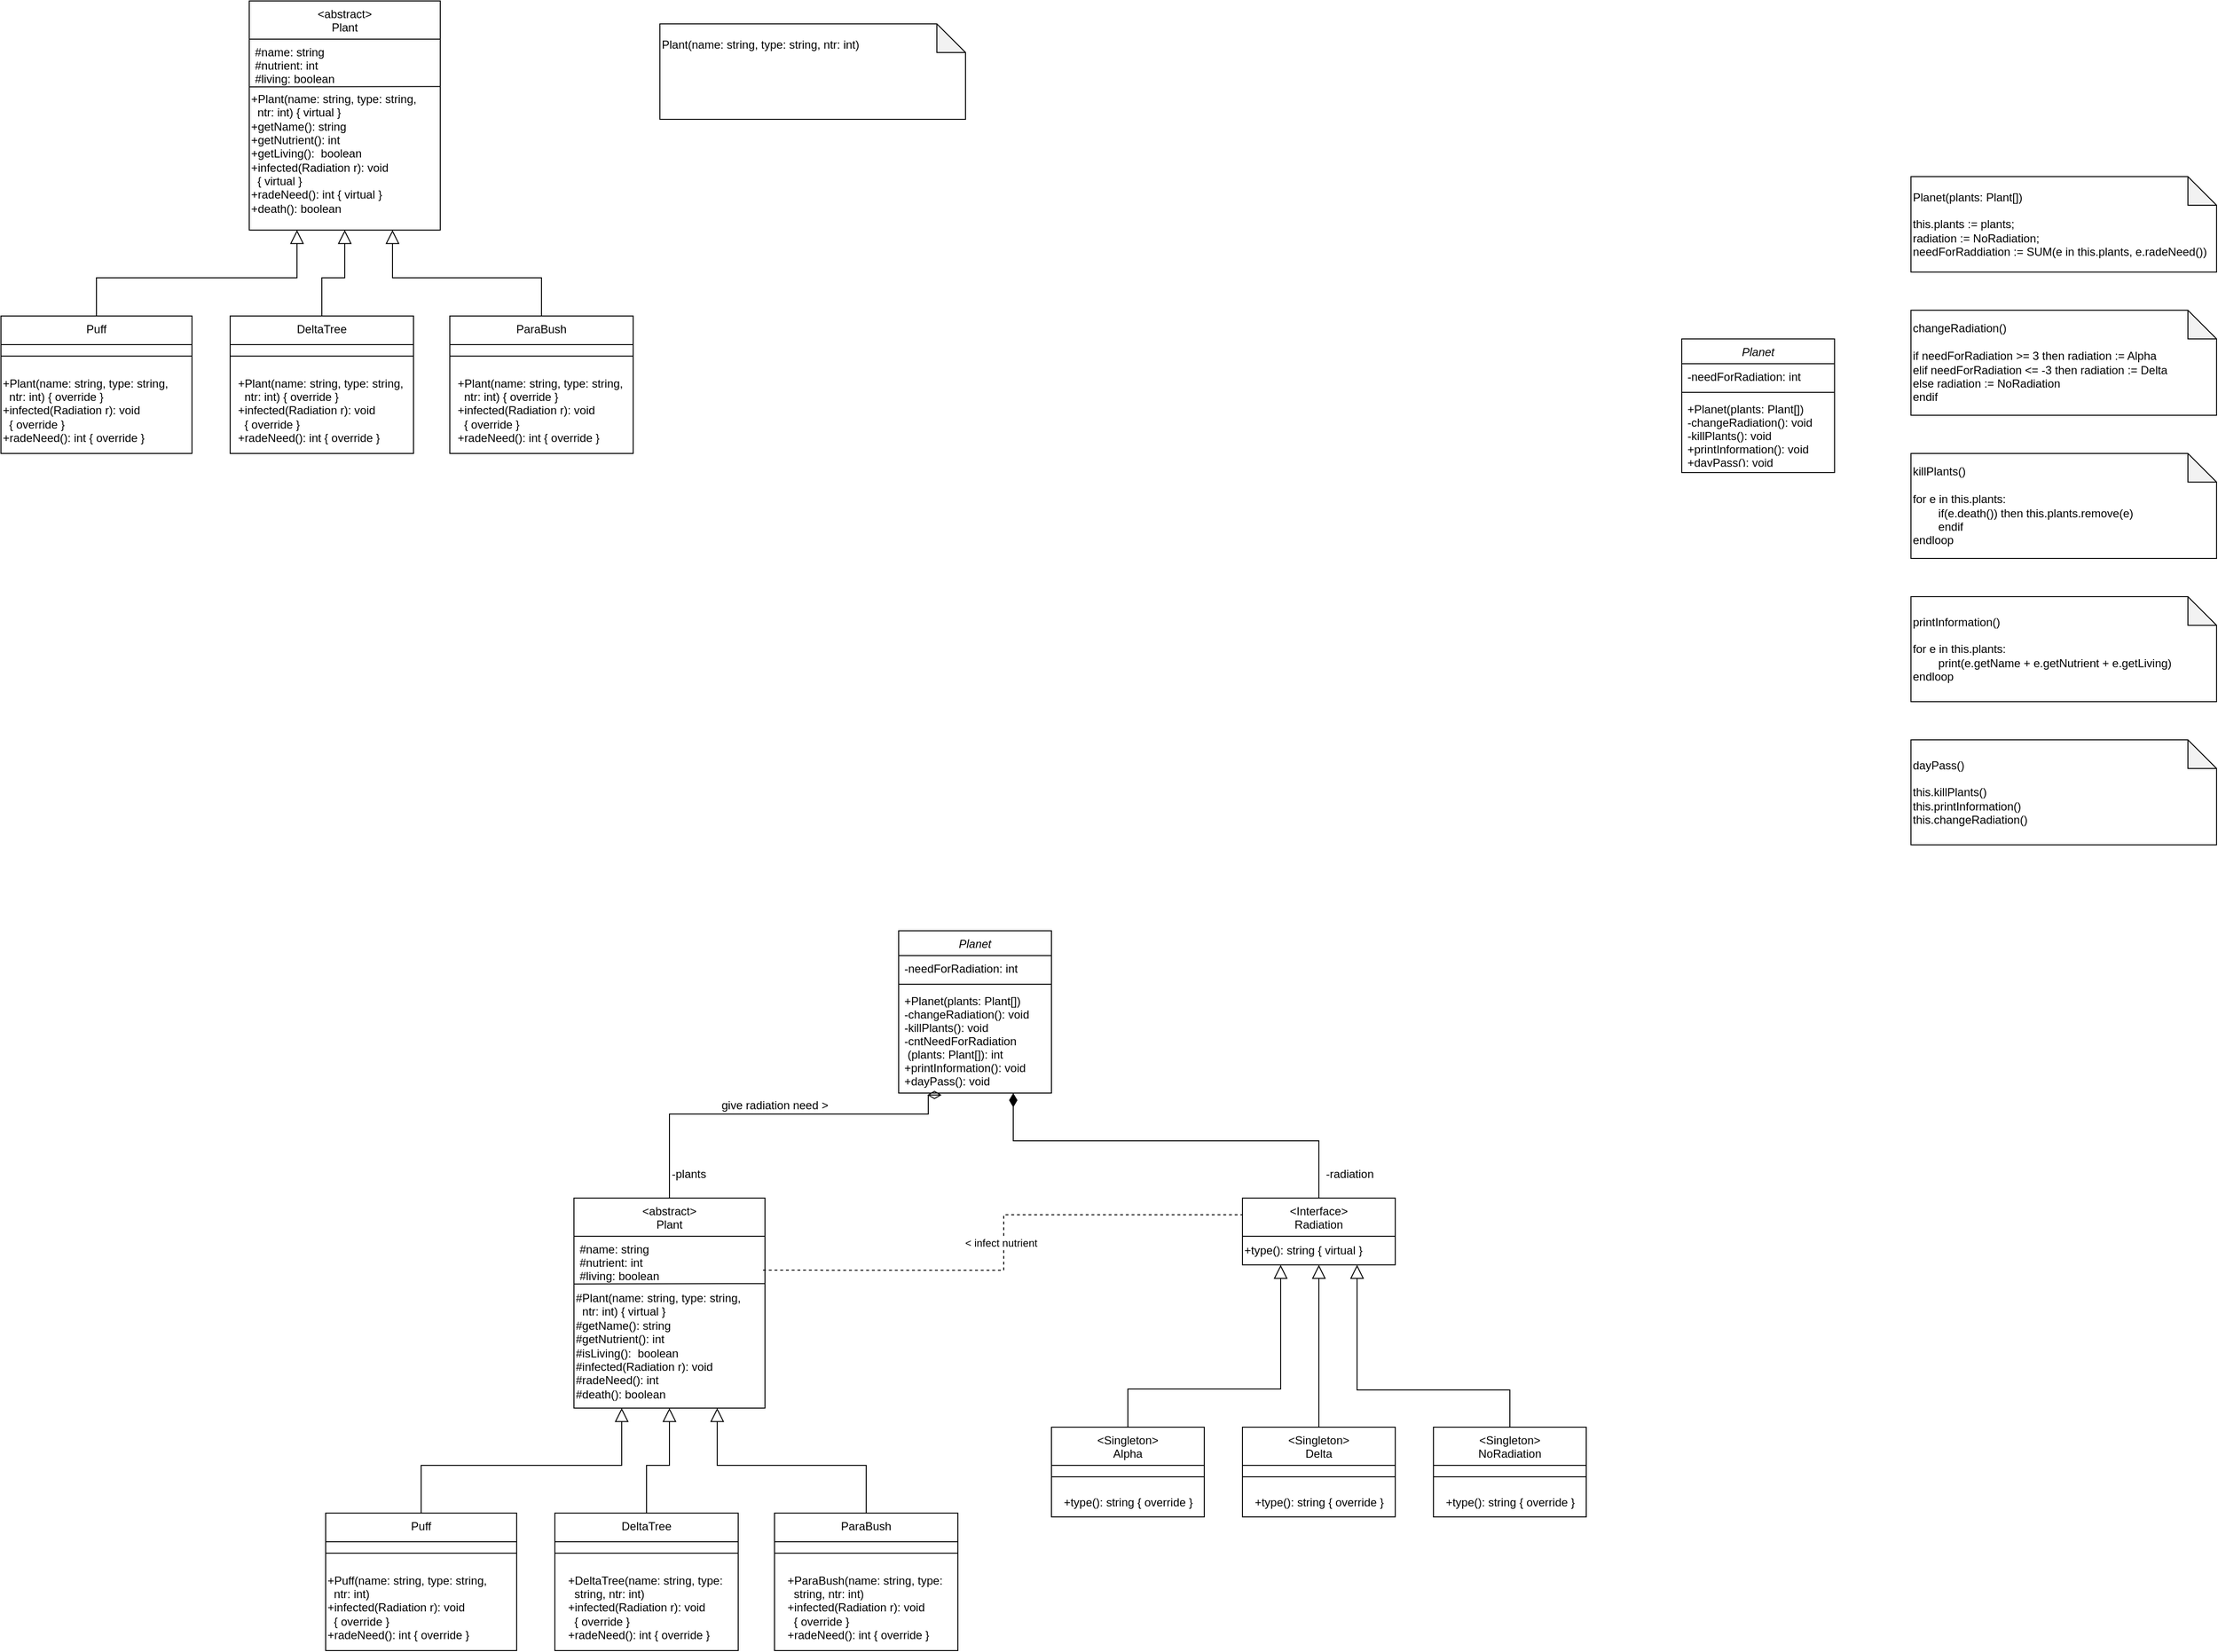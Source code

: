 <mxfile version="24.7.16">
  <diagram id="C5RBs43oDa-KdzZeNtuy" name="Page-1">
    <mxGraphModel dx="1234" dy="1774" grid="1" gridSize="10" guides="1" tooltips="1" connect="1" arrows="1" fold="1" page="1" pageScale="1" pageWidth="827" pageHeight="1169" math="0" shadow="0">
      <root>
        <mxCell id="WIyWlLk6GJQsqaUBKTNV-0" />
        <mxCell id="WIyWlLk6GJQsqaUBKTNV-1" parent="WIyWlLk6GJQsqaUBKTNV-0" />
        <mxCell id="zkfFHV4jXpPFQw0GAbJ--0" value="Planet" style="swimlane;fontStyle=2;align=center;verticalAlign=top;childLayout=stackLayout;horizontal=1;startSize=26;horizontalStack=0;resizeParent=1;resizeLast=0;collapsible=1;marginBottom=0;rounded=0;shadow=0;strokeWidth=1;" parent="WIyWlLk6GJQsqaUBKTNV-1" vertex="1">
          <mxGeometry x="320" y="80" width="160" height="170" as="geometry">
            <mxRectangle x="230" y="140" width="160" height="26" as="alternateBounds" />
          </mxGeometry>
        </mxCell>
        <mxCell id="zkfFHV4jXpPFQw0GAbJ--3" value="-needForRadiation: int" style="text;align=left;verticalAlign=top;spacingLeft=4;spacingRight=4;overflow=hidden;rotatable=0;points=[[0,0.5],[1,0.5]];portConstraint=eastwest;rounded=0;shadow=0;html=0;" parent="zkfFHV4jXpPFQw0GAbJ--0" vertex="1">
          <mxGeometry y="26" width="160" height="26" as="geometry" />
        </mxCell>
        <mxCell id="zkfFHV4jXpPFQw0GAbJ--4" value="" style="line;html=1;strokeWidth=1;align=left;verticalAlign=middle;spacingTop=-1;spacingLeft=3;spacingRight=3;rotatable=0;labelPosition=right;points=[];portConstraint=eastwest;" parent="zkfFHV4jXpPFQw0GAbJ--0" vertex="1">
          <mxGeometry y="52" width="160" height="8" as="geometry" />
        </mxCell>
        <mxCell id="zkfFHV4jXpPFQw0GAbJ--5" value="+Planet(plants: Plant[])&#xa;-changeRadiation(): void&#xa;-killPlants(): void&#xa;-cntNeedForRadiation&#xa; (plants: Plant[]): int&#xa;+printInformation(): void&#xa;+dayPass(): void&#xa;&#xa;" style="text;align=left;verticalAlign=top;spacingLeft=4;spacingRight=4;overflow=hidden;rotatable=0;points=[[0,0.5],[1,0.5]];portConstraint=eastwest;" parent="zkfFHV4jXpPFQw0GAbJ--0" vertex="1">
          <mxGeometry y="60" width="160" height="110" as="geometry" />
        </mxCell>
        <mxCell id="9hX5Hnc5Rs_G7QxixJFx-0" style="edgeStyle=orthogonalEdgeStyle;rounded=0;orthogonalLoop=1;jettySize=auto;html=1;exitX=0.5;exitY=0;exitDx=0;exitDy=0;endArrow=diamondThin;endFill=1;endSize=12;" edge="1" parent="WIyWlLk6GJQsqaUBKTNV-1" source="zkfFHV4jXpPFQw0GAbJ--13">
          <mxGeometry relative="1" as="geometry">
            <mxPoint x="440" y="250" as="targetPoint" />
            <mxPoint x="760" y="350" as="sourcePoint" />
            <Array as="points">
              <mxPoint x="760" y="300" />
              <mxPoint x="440" y="300" />
            </Array>
          </mxGeometry>
        </mxCell>
        <mxCell id="zkfFHV4jXpPFQw0GAbJ--13" value="&lt;Interface&gt;&#xa;Radiation&#xa;" style="swimlane;fontStyle=0;align=center;verticalAlign=top;childLayout=stackLayout;horizontal=1;startSize=40;horizontalStack=0;resizeParent=1;resizeLast=0;collapsible=1;marginBottom=0;rounded=0;shadow=0;strokeWidth=1;" parent="WIyWlLk6GJQsqaUBKTNV-1" vertex="1">
          <mxGeometry x="680" y="360" width="160" height="70" as="geometry">
            <mxRectangle x="340" y="380" width="170" height="26" as="alternateBounds" />
          </mxGeometry>
        </mxCell>
        <mxCell id="txMMRznfNhQfrEw8Vf2b-70" value="+type(): string { virtual }" style="text;html=1;align=left;verticalAlign=middle;resizable=0;points=[];autosize=1;strokeColor=none;fillColor=none;" parent="zkfFHV4jXpPFQw0GAbJ--13" vertex="1">
          <mxGeometry y="40" width="160" height="30" as="geometry" />
        </mxCell>
        <mxCell id="txMMRznfNhQfrEw8Vf2b-30" style="edgeStyle=orthogonalEdgeStyle;rounded=0;orthogonalLoop=1;jettySize=auto;html=1;entryX=0.5;entryY=1;entryDx=0;entryDy=0;endArrow=block;endFill=0;endSize=12;" parent="WIyWlLk6GJQsqaUBKTNV-1" source="txMMRznfNhQfrEw8Vf2b-17" target="zkfFHV4jXpPFQw0GAbJ--13" edge="1">
          <mxGeometry relative="1" as="geometry" />
        </mxCell>
        <mxCell id="txMMRznfNhQfrEw8Vf2b-17" value="&lt;Singleton&gt;&#xa;Delta" style="swimlane;fontStyle=0;align=center;verticalAlign=top;childLayout=stackLayout;horizontal=1;startSize=40;horizontalStack=0;resizeParent=1;resizeLast=0;collapsible=1;marginBottom=0;rounded=0;shadow=0;strokeWidth=1;" parent="WIyWlLk6GJQsqaUBKTNV-1" vertex="1">
          <mxGeometry x="680" y="600" width="160" height="94" as="geometry">
            <mxRectangle x="340" y="380" width="170" height="26" as="alternateBounds" />
          </mxGeometry>
        </mxCell>
        <mxCell id="txMMRznfNhQfrEw8Vf2b-19" value="" style="line;html=1;strokeWidth=1;align=left;verticalAlign=middle;spacingTop=-1;spacingLeft=3;spacingRight=3;rotatable=0;labelPosition=right;points=[];portConstraint=eastwest;" parent="txMMRznfNhQfrEw8Vf2b-17" vertex="1">
          <mxGeometry y="40" width="160" height="24" as="geometry" />
        </mxCell>
        <mxCell id="txMMRznfNhQfrEw8Vf2b-74" value="+type(): string { override }" style="text;html=1;align=center;verticalAlign=middle;resizable=0;points=[];autosize=1;strokeColor=none;fillColor=none;" parent="txMMRznfNhQfrEw8Vf2b-17" vertex="1">
          <mxGeometry y="64" width="160" height="30" as="geometry" />
        </mxCell>
        <mxCell id="txMMRznfNhQfrEw8Vf2b-32" style="edgeStyle=orthogonalEdgeStyle;rounded=0;orthogonalLoop=1;jettySize=auto;html=1;exitX=0.5;exitY=0;exitDx=0;exitDy=0;entryX=0.25;entryY=1;entryDx=0;entryDy=0;endSize=12;endArrow=block;endFill=0;" parent="WIyWlLk6GJQsqaUBKTNV-1" source="txMMRznfNhQfrEw8Vf2b-20" target="zkfFHV4jXpPFQw0GAbJ--13" edge="1">
          <mxGeometry relative="1" as="geometry">
            <Array as="points">
              <mxPoint x="560" y="560" />
              <mxPoint x="720" y="560" />
            </Array>
          </mxGeometry>
        </mxCell>
        <mxCell id="txMMRznfNhQfrEw8Vf2b-20" value="&lt;Singleton&gt;&#xa;Alpha" style="swimlane;fontStyle=0;align=center;verticalAlign=top;childLayout=stackLayout;horizontal=1;startSize=40;horizontalStack=0;resizeParent=1;resizeLast=0;collapsible=1;marginBottom=0;rounded=0;shadow=0;strokeWidth=1;" parent="WIyWlLk6GJQsqaUBKTNV-1" vertex="1">
          <mxGeometry x="480" y="600" width="160" height="94" as="geometry">
            <mxRectangle x="340" y="380" width="170" height="26" as="alternateBounds" />
          </mxGeometry>
        </mxCell>
        <mxCell id="txMMRznfNhQfrEw8Vf2b-22" value="" style="line;html=1;strokeWidth=1;align=left;verticalAlign=middle;spacingTop=-1;spacingLeft=3;spacingRight=3;rotatable=0;labelPosition=right;points=[];portConstraint=eastwest;" parent="txMMRznfNhQfrEw8Vf2b-20" vertex="1">
          <mxGeometry y="40" width="160" height="24" as="geometry" />
        </mxCell>
        <mxCell id="txMMRznfNhQfrEw8Vf2b-72" value="+type(): string { override }" style="text;html=1;align=center;verticalAlign=middle;resizable=0;points=[];autosize=1;strokeColor=none;fillColor=none;" parent="txMMRznfNhQfrEw8Vf2b-20" vertex="1">
          <mxGeometry y="64" width="160" height="30" as="geometry" />
        </mxCell>
        <mxCell id="txMMRznfNhQfrEw8Vf2b-31" style="edgeStyle=orthogonalEdgeStyle;rounded=0;orthogonalLoop=1;jettySize=auto;html=1;entryX=0.75;entryY=1;entryDx=0;entryDy=0;endSize=12;endArrow=block;endFill=0;" parent="WIyWlLk6GJQsqaUBKTNV-1" source="txMMRznfNhQfrEw8Vf2b-23" target="zkfFHV4jXpPFQw0GAbJ--13" edge="1">
          <mxGeometry relative="1" as="geometry">
            <mxPoint x="890" y="520" as="targetPoint" />
            <Array as="points">
              <mxPoint x="960" y="561" />
              <mxPoint x="800" y="561" />
            </Array>
          </mxGeometry>
        </mxCell>
        <mxCell id="txMMRznfNhQfrEw8Vf2b-23" value="&lt;Singleton&gt;&#xa;NoRadiation" style="swimlane;fontStyle=0;align=center;verticalAlign=top;childLayout=stackLayout;horizontal=1;startSize=40;horizontalStack=0;resizeParent=1;resizeLast=0;collapsible=1;marginBottom=0;rounded=0;shadow=0;strokeWidth=1;" parent="WIyWlLk6GJQsqaUBKTNV-1" vertex="1">
          <mxGeometry x="880" y="600" width="160" height="94" as="geometry">
            <mxRectangle x="340" y="380" width="170" height="26" as="alternateBounds" />
          </mxGeometry>
        </mxCell>
        <mxCell id="txMMRznfNhQfrEw8Vf2b-25" value="" style="line;html=1;strokeWidth=1;align=left;verticalAlign=middle;spacingTop=-1;spacingLeft=3;spacingRight=3;rotatable=0;labelPosition=right;points=[];portConstraint=eastwest;" parent="txMMRznfNhQfrEw8Vf2b-23" vertex="1">
          <mxGeometry y="40" width="160" height="24" as="geometry" />
        </mxCell>
        <mxCell id="txMMRznfNhQfrEw8Vf2b-76" value="+type(): string { override }" style="text;html=1;align=center;verticalAlign=middle;resizable=0;points=[];autosize=1;strokeColor=none;fillColor=none;" parent="txMMRznfNhQfrEw8Vf2b-23" vertex="1">
          <mxGeometry y="64" width="160" height="30" as="geometry" />
        </mxCell>
        <mxCell id="txMMRznfNhQfrEw8Vf2b-62" value="give radiation need &amp;gt;" style="text;html=1;align=center;verticalAlign=middle;resizable=0;points=[];autosize=1;strokeColor=none;fillColor=none;" parent="WIyWlLk6GJQsqaUBKTNV-1" vertex="1">
          <mxGeometry x="120" y="248" width="140" height="30" as="geometry" />
        </mxCell>
        <mxCell id="txMMRznfNhQfrEw8Vf2b-78" style="edgeStyle=orthogonalEdgeStyle;rounded=0;orthogonalLoop=1;jettySize=auto;html=1;entryX=0;entryY=0.25;entryDx=0;entryDy=0;endArrow=none;endFill=0;dashed=1;exitX=0.99;exitY=0.711;exitDx=0;exitDy=0;exitPerimeter=0;" parent="WIyWlLk6GJQsqaUBKTNV-1" source="U2ah6jXeYR3lidveWnMp-28" target="zkfFHV4jXpPFQw0GAbJ--13" edge="1">
          <mxGeometry relative="1" as="geometry">
            <mxPoint x="210" y="435" as="sourcePoint" />
          </mxGeometry>
        </mxCell>
        <mxCell id="txMMRznfNhQfrEw8Vf2b-80" value="&amp;lt; infect nutrient" style="edgeLabel;html=1;align=center;verticalAlign=middle;resizable=0;points=[];" parent="txMMRznfNhQfrEw8Vf2b-78" vertex="1" connectable="0">
          <mxGeometry x="0.001" y="3" relative="1" as="geometry">
            <mxPoint as="offset" />
          </mxGeometry>
        </mxCell>
        <mxCell id="txMMRznfNhQfrEw8Vf2b-83" value="-plants" style="text;html=1;align=center;verticalAlign=middle;resizable=0;points=[];autosize=1;strokeColor=none;fillColor=none;" parent="WIyWlLk6GJQsqaUBKTNV-1" vertex="1">
          <mxGeometry x="70" y="320" width="60" height="30" as="geometry" />
        </mxCell>
        <mxCell id="txMMRznfNhQfrEw8Vf2b-84" value="-radiation" style="text;html=1;align=center;verticalAlign=middle;resizable=0;points=[];autosize=1;strokeColor=none;fillColor=none;" parent="WIyWlLk6GJQsqaUBKTNV-1" vertex="1">
          <mxGeometry x="757" y="320" width="70" height="30" as="geometry" />
        </mxCell>
        <mxCell id="R8NtyeofitAbBPxgJNse-0" value="Planet" style="swimlane;fontStyle=2;align=center;verticalAlign=top;childLayout=stackLayout;horizontal=1;startSize=26;horizontalStack=0;resizeParent=1;resizeLast=0;collapsible=1;marginBottom=0;rounded=0;shadow=0;strokeWidth=1;" parent="WIyWlLk6GJQsqaUBKTNV-1" vertex="1">
          <mxGeometry x="1140" y="-540" width="160" height="140" as="geometry">
            <mxRectangle x="230" y="140" width="160" height="26" as="alternateBounds" />
          </mxGeometry>
        </mxCell>
        <mxCell id="R8NtyeofitAbBPxgJNse-1" value="-needForRadiation: int" style="text;align=left;verticalAlign=top;spacingLeft=4;spacingRight=4;overflow=hidden;rotatable=0;points=[[0,0.5],[1,0.5]];portConstraint=eastwest;rounded=0;shadow=0;html=0;" parent="R8NtyeofitAbBPxgJNse-0" vertex="1">
          <mxGeometry y="26" width="160" height="26" as="geometry" />
        </mxCell>
        <mxCell id="R8NtyeofitAbBPxgJNse-2" value="" style="line;html=1;strokeWidth=1;align=left;verticalAlign=middle;spacingTop=-1;spacingLeft=3;spacingRight=3;rotatable=0;labelPosition=right;points=[];portConstraint=eastwest;" parent="R8NtyeofitAbBPxgJNse-0" vertex="1">
          <mxGeometry y="52" width="160" height="8" as="geometry" />
        </mxCell>
        <mxCell id="R8NtyeofitAbBPxgJNse-3" value="+Planet(plants: Plant[])&#xa;-changeRadiation(): void&#xa;-killPlants(): void&#xa;+printInformation(): void&#xa;+dayPass(): void&#xa;" style="text;align=left;verticalAlign=top;spacingLeft=4;spacingRight=4;overflow=hidden;rotatable=0;points=[[0,0.5],[1,0.5]];portConstraint=eastwest;" parent="R8NtyeofitAbBPxgJNse-0" vertex="1">
          <mxGeometry y="60" width="160" height="70" as="geometry" />
        </mxCell>
        <mxCell id="R8NtyeofitAbBPxgJNse-4" value="Planet(plants: Plant[])&lt;div&gt;&lt;br&gt;&lt;/div&gt;&lt;div&gt;this.plants := plants;&amp;nbsp;&lt;/div&gt;&lt;div&gt;radiation := NoRadiation;&lt;/div&gt;&lt;div&gt;needForRaddiation := SUM(e in this.plants, e.radeNeed())&lt;/div&gt;" style="shape=note;whiteSpace=wrap;html=1;backgroundOutline=1;darkOpacity=0.05;align=left;" parent="WIyWlLk6GJQsqaUBKTNV-1" vertex="1">
          <mxGeometry x="1380" y="-710" width="320" height="100" as="geometry" />
        </mxCell>
        <mxCell id="R8NtyeofitAbBPxgJNse-5" value="changeRadiation()&lt;div&gt;&lt;div&gt;&lt;br&gt;&lt;/div&gt;&lt;/div&gt;&lt;div&gt;if needForRadiation &amp;gt;= 3 then radiation := Alpha&lt;/div&gt;&lt;div&gt;elif needForRadiation &amp;lt;= -3 then radiation := Delta&lt;/div&gt;&lt;div&gt;else radiation := NoRadiation&amp;nbsp;&lt;/div&gt;&lt;div&gt;endif&lt;/div&gt;" style="shape=note;whiteSpace=wrap;html=1;backgroundOutline=1;darkOpacity=0.05;align=left;" parent="WIyWlLk6GJQsqaUBKTNV-1" vertex="1">
          <mxGeometry x="1380" y="-570" width="320" height="110" as="geometry" />
        </mxCell>
        <mxCell id="R8NtyeofitAbBPxgJNse-6" value="killPlants()&lt;div&gt;&lt;br&gt;&lt;/div&gt;&lt;div&gt;for e in this.plants:&lt;/div&gt;&lt;div&gt;&lt;span style=&quot;white-space: pre;&quot;&gt;&#x9;&lt;/span&gt;if(e.death()) then this.plants.remove(e)&lt;br&gt;&lt;/div&gt;&lt;div&gt;&lt;span style=&quot;white-space: pre;&quot;&gt;&#x9;&lt;/span&gt;endif&lt;br&gt;&lt;/div&gt;&lt;div&gt;endloop&lt;/div&gt;" style="shape=note;whiteSpace=wrap;html=1;backgroundOutline=1;darkOpacity=0.05;align=left;" parent="WIyWlLk6GJQsqaUBKTNV-1" vertex="1">
          <mxGeometry x="1380" y="-420" width="320" height="110" as="geometry" />
        </mxCell>
        <mxCell id="U2ah6jXeYR3lidveWnMp-0" value="printInformation()&lt;div&gt;&lt;br&gt;&lt;/div&gt;&lt;div&gt;&lt;div&gt;for e in this.plants:&lt;/div&gt;&lt;/div&gt;&lt;div&gt;&lt;span style=&quot;white-space: pre;&quot;&gt;&#x9;&lt;/span&gt;print(e.getName + e.getNutrient + e.getLiving)&lt;br&gt;&lt;/div&gt;&lt;div&gt;endloop&lt;/div&gt;" style="shape=note;whiteSpace=wrap;html=1;backgroundOutline=1;darkOpacity=0.05;align=left;" parent="WIyWlLk6GJQsqaUBKTNV-1" vertex="1">
          <mxGeometry x="1380" y="-270" width="320" height="110" as="geometry" />
        </mxCell>
        <mxCell id="U2ah6jXeYR3lidveWnMp-1" value="dayPass()&lt;div&gt;&lt;br&gt;&lt;/div&gt;&lt;div&gt;this.killPlants()&lt;/div&gt;&lt;div&gt;this.printInformation()&lt;/div&gt;&lt;div&gt;this.changeRadiation()&lt;/div&gt;" style="shape=note;whiteSpace=wrap;html=1;backgroundOutline=1;darkOpacity=0.05;align=left;" parent="WIyWlLk6GJQsqaUBKTNV-1" vertex="1">
          <mxGeometry x="1380" y="-120" width="320" height="110" as="geometry" />
        </mxCell>
        <mxCell id="U2ah6jXeYR3lidveWnMp-8" value="Plant(name: string, type: string, ntr: int)&lt;div&gt;&lt;br&gt;&lt;/div&gt;&lt;div&gt;&lt;br&gt;&lt;div&gt;&lt;br&gt;&lt;/div&gt;&lt;div&gt;&lt;br&gt;&lt;/div&gt;&lt;/div&gt;" style="shape=note;whiteSpace=wrap;html=1;backgroundOutline=1;darkOpacity=0.05;align=left;" parent="WIyWlLk6GJQsqaUBKTNV-1" vertex="1">
          <mxGeometry x="70" y="-870" width="320" height="100" as="geometry" />
        </mxCell>
        <mxCell id="9hX5Hnc5Rs_G7QxixJFx-3" style="edgeStyle=orthogonalEdgeStyle;rounded=0;orthogonalLoop=1;jettySize=auto;html=1;exitX=0.5;exitY=0;exitDx=0;exitDy=0;endArrow=diamondThin;endFill=0;endSize=12;" edge="1" parent="WIyWlLk6GJQsqaUBKTNV-1" source="U2ah6jXeYR3lidveWnMp-26">
          <mxGeometry relative="1" as="geometry">
            <mxPoint x="350" y="252" as="targetPoint" />
            <mxPoint x="80" y="352" as="sourcePoint" />
            <Array as="points">
              <mxPoint x="80" y="272" />
              <mxPoint x="351" y="272" />
              <mxPoint x="351" y="252" />
            </Array>
          </mxGeometry>
        </mxCell>
        <mxCell id="U2ah6jXeYR3lidveWnMp-26" value="&lt;abstract&gt;&#xa;Plant" style="swimlane;fontStyle=0;align=center;verticalAlign=top;childLayout=stackLayout;horizontal=1;startSize=40;horizontalStack=0;resizeParent=1;resizeLast=0;collapsible=1;marginBottom=0;rounded=0;shadow=0;strokeWidth=1;" parent="WIyWlLk6GJQsqaUBKTNV-1" vertex="1">
          <mxGeometry x="-20" y="360" width="200" height="220" as="geometry">
            <mxRectangle x="340" y="380" width="170" height="26" as="alternateBounds" />
          </mxGeometry>
        </mxCell>
        <mxCell id="U2ah6jXeYR3lidveWnMp-27" value="" style="endArrow=none;html=1;rounded=0;entryX=1;entryY=0.992;entryDx=0;entryDy=0;entryPerimeter=0;" parent="U2ah6jXeYR3lidveWnMp-26" target="U2ah6jXeYR3lidveWnMp-28" edge="1">
          <mxGeometry width="50" height="50" relative="1" as="geometry">
            <mxPoint y="90" as="sourcePoint" />
            <mxPoint x="50" y="40" as="targetPoint" />
          </mxGeometry>
        </mxCell>
        <mxCell id="U2ah6jXeYR3lidveWnMp-28" value="#name: string&#xa;#nutrient: int&#xa;#living: boolean" style="text;align=left;verticalAlign=top;spacingLeft=4;spacingRight=4;overflow=hidden;rotatable=0;points=[[0,0.5],[1,0.5]];portConstraint=eastwest;" parent="U2ah6jXeYR3lidveWnMp-26" vertex="1">
          <mxGeometry y="40" width="200" height="50" as="geometry" />
        </mxCell>
        <mxCell id="U2ah6jXeYR3lidveWnMp-29" value="&lt;div&gt;#Plant(name: string, type: string,&amp;nbsp;&lt;/div&gt;&lt;div&gt;&lt;span style=&quot;background-color: initial;&quot;&gt;&amp;nbsp; ntr: int) { virtual }&lt;/span&gt;&lt;/div&gt;#getName(): string&lt;div&gt;#getNutrient(): int&lt;/div&gt;&lt;div&gt;#isLiving():&amp;nbsp; boolean&lt;/div&gt;&lt;div&gt;#infected(Radiation r): void&lt;/div&gt;&lt;div&gt;#radeNeed(): int&amp;nbsp;&lt;/div&gt;&lt;div&gt;#death(): boolean&lt;/div&gt;" style="text;html=1;align=left;verticalAlign=middle;resizable=0;points=[];autosize=1;strokeColor=none;fillColor=none;" parent="U2ah6jXeYR3lidveWnMp-26" vertex="1">
          <mxGeometry y="90" width="200" height="130" as="geometry" />
        </mxCell>
        <mxCell id="U2ah6jXeYR3lidveWnMp-44" style="edgeStyle=orthogonalEdgeStyle;rounded=0;orthogonalLoop=1;jettySize=auto;html=1;exitX=0.5;exitY=0;exitDx=0;exitDy=0;entryX=0.5;entryY=1;entryDx=0;entryDy=0;endSize=12;endArrow=block;endFill=0;" parent="WIyWlLk6GJQsqaUBKTNV-1" source="U2ah6jXeYR3lidveWnMp-30" target="U2ah6jXeYR3lidveWnMp-26" edge="1">
          <mxGeometry relative="1" as="geometry" />
        </mxCell>
        <mxCell id="U2ah6jXeYR3lidveWnMp-30" value="DeltaTree" style="swimlane;fontStyle=0;align=center;verticalAlign=top;childLayout=stackLayout;horizontal=1;startSize=30;horizontalStack=0;resizeParent=1;resizeLast=0;collapsible=1;marginBottom=0;rounded=0;shadow=0;strokeWidth=1;" parent="WIyWlLk6GJQsqaUBKTNV-1" vertex="1">
          <mxGeometry x="-40" y="690" width="192" height="144" as="geometry">
            <mxRectangle x="340" y="380" width="170" height="26" as="alternateBounds" />
          </mxGeometry>
        </mxCell>
        <mxCell id="U2ah6jXeYR3lidveWnMp-31" value="" style="line;html=1;strokeWidth=1;align=left;verticalAlign=middle;spacingTop=-1;spacingLeft=3;spacingRight=3;rotatable=0;labelPosition=right;points=[];portConstraint=eastwest;" parent="U2ah6jXeYR3lidveWnMp-30" vertex="1">
          <mxGeometry y="30" width="192" height="24" as="geometry" />
        </mxCell>
        <mxCell id="U2ah6jXeYR3lidveWnMp-32" value="&lt;div style=&quot;text-align: left;&quot;&gt;&lt;div&gt;+DeltaTree(name: string, type:&amp;nbsp;&lt;/div&gt;&lt;div&gt;&amp;nbsp; string,&amp;nbsp;&lt;span style=&quot;background-color: initial;&quot;&gt;ntr: int)&amp;nbsp;&lt;/span&gt;&lt;/div&gt;&lt;div&gt;&lt;span style=&quot;background-color: initial;&quot;&gt;+infected(Radiation r): void&lt;/span&gt;&lt;/div&gt;&lt;/div&gt;&lt;div style=&quot;text-align: left;&quot;&gt;&amp;nbsp; { override }&lt;/div&gt;&lt;div style=&quot;text-align: left;&quot;&gt;+radeNeed(): int { override }&lt;/div&gt;" style="text;html=1;align=center;verticalAlign=middle;resizable=0;points=[];autosize=1;strokeColor=none;fillColor=none;" parent="U2ah6jXeYR3lidveWnMp-30" vertex="1">
          <mxGeometry y="54" width="192" height="90" as="geometry" />
        </mxCell>
        <mxCell id="U2ah6jXeYR3lidveWnMp-42" style="edgeStyle=orthogonalEdgeStyle;rounded=0;orthogonalLoop=1;jettySize=auto;html=1;exitX=0.5;exitY=0;exitDx=0;exitDy=0;entryX=0.75;entryY=1;entryDx=0;entryDy=0;endSize=12;endArrow=block;endFill=0;" parent="WIyWlLk6GJQsqaUBKTNV-1" source="U2ah6jXeYR3lidveWnMp-34" target="U2ah6jXeYR3lidveWnMp-26" edge="1">
          <mxGeometry relative="1" as="geometry" />
        </mxCell>
        <mxCell id="U2ah6jXeYR3lidveWnMp-34" value="ParaBush" style="swimlane;fontStyle=0;align=center;verticalAlign=top;childLayout=stackLayout;horizontal=1;startSize=30;horizontalStack=0;resizeParent=1;resizeLast=0;collapsible=1;marginBottom=0;rounded=0;shadow=0;strokeWidth=1;" parent="WIyWlLk6GJQsqaUBKTNV-1" vertex="1">
          <mxGeometry x="190" y="690" width="192" height="144" as="geometry">
            <mxRectangle x="340" y="380" width="170" height="26" as="alternateBounds" />
          </mxGeometry>
        </mxCell>
        <mxCell id="U2ah6jXeYR3lidveWnMp-35" value="" style="line;html=1;strokeWidth=1;align=left;verticalAlign=middle;spacingTop=-1;spacingLeft=3;spacingRight=3;rotatable=0;labelPosition=right;points=[];portConstraint=eastwest;" parent="U2ah6jXeYR3lidveWnMp-34" vertex="1">
          <mxGeometry y="30" width="192" height="24" as="geometry" />
        </mxCell>
        <mxCell id="U2ah6jXeYR3lidveWnMp-36" value="&lt;div style=&quot;text-align: left;&quot;&gt;&lt;div&gt;+ParaBush(name: string, type:&amp;nbsp;&lt;/div&gt;&lt;div&gt;&amp;nbsp; string,&amp;nbsp;&lt;span style=&quot;background-color: initial;&quot;&gt;ntr: int)&lt;/span&gt;&lt;/div&gt;&lt;div&gt;&lt;span style=&quot;background-color: initial;&quot;&gt;+infected(Radiation r): void&lt;/span&gt;&lt;/div&gt;&lt;/div&gt;&lt;div style=&quot;text-align: left;&quot;&gt;&amp;nbsp; { override }&lt;/div&gt;&lt;div style=&quot;text-align: left;&quot;&gt;+radeNeed(): int { override }&lt;/div&gt;" style="text;html=1;align=center;verticalAlign=middle;resizable=0;points=[];autosize=1;strokeColor=none;fillColor=none;" parent="U2ah6jXeYR3lidveWnMp-34" vertex="1">
          <mxGeometry y="54" width="192" height="90" as="geometry" />
        </mxCell>
        <mxCell id="U2ah6jXeYR3lidveWnMp-43" style="edgeStyle=orthogonalEdgeStyle;rounded=0;orthogonalLoop=1;jettySize=auto;html=1;exitX=0.5;exitY=0;exitDx=0;exitDy=0;entryX=0.25;entryY=1;entryDx=0;entryDy=0;endSize=12;endArrow=block;endFill=0;" parent="WIyWlLk6GJQsqaUBKTNV-1" source="U2ah6jXeYR3lidveWnMp-38" target="U2ah6jXeYR3lidveWnMp-26" edge="1">
          <mxGeometry relative="1" as="geometry" />
        </mxCell>
        <mxCell id="U2ah6jXeYR3lidveWnMp-38" value="Puff" style="swimlane;fontStyle=0;align=center;verticalAlign=top;childLayout=stackLayout;horizontal=1;startSize=30;horizontalStack=0;resizeParent=1;resizeLast=0;collapsible=1;marginBottom=0;rounded=0;shadow=0;strokeWidth=1;" parent="WIyWlLk6GJQsqaUBKTNV-1" vertex="1">
          <mxGeometry x="-280" y="690" width="200" height="144" as="geometry">
            <mxRectangle x="340" y="380" width="170" height="26" as="alternateBounds" />
          </mxGeometry>
        </mxCell>
        <mxCell id="U2ah6jXeYR3lidveWnMp-39" value="" style="line;html=1;strokeWidth=1;align=left;verticalAlign=middle;spacingTop=-1;spacingLeft=3;spacingRight=3;rotatable=0;labelPosition=right;points=[];portConstraint=eastwest;" parent="U2ah6jXeYR3lidveWnMp-38" vertex="1">
          <mxGeometry y="30" width="200" height="24" as="geometry" />
        </mxCell>
        <mxCell id="U2ah6jXeYR3lidveWnMp-40" value="&lt;div&gt;&lt;div&gt;+Puff(name: string, type: string,&lt;/div&gt;&lt;div&gt;&lt;span style=&quot;background-color: initial;&quot;&gt;&amp;nbsp; ntr: int)&amp;nbsp;&lt;/span&gt;&lt;/div&gt;&lt;/div&gt;+infected(Radiation r): void&lt;div&gt;&amp;nbsp; { override }&lt;/div&gt;&lt;div&gt;+radeNeed(): int { override }&lt;/div&gt;" style="text;html=1;align=left;verticalAlign=middle;resizable=0;points=[];autosize=1;strokeColor=none;fillColor=none;" parent="U2ah6jXeYR3lidveWnMp-38" vertex="1">
          <mxGeometry y="54" width="200" height="90" as="geometry" />
        </mxCell>
        <mxCell id="U2ah6jXeYR3lidveWnMp-46" value="&lt;abstract&gt;&#xa;Plant" style="swimlane;fontStyle=0;align=center;verticalAlign=top;childLayout=stackLayout;horizontal=1;startSize=40;horizontalStack=0;resizeParent=1;resizeLast=0;collapsible=1;marginBottom=0;rounded=0;shadow=0;strokeWidth=1;" parent="WIyWlLk6GJQsqaUBKTNV-1" vertex="1">
          <mxGeometry x="-360" y="-894" width="200" height="240" as="geometry">
            <mxRectangle x="340" y="380" width="170" height="26" as="alternateBounds" />
          </mxGeometry>
        </mxCell>
        <mxCell id="U2ah6jXeYR3lidveWnMp-47" value="" style="endArrow=none;html=1;rounded=0;entryX=1;entryY=0.992;entryDx=0;entryDy=0;entryPerimeter=0;" parent="U2ah6jXeYR3lidveWnMp-46" target="U2ah6jXeYR3lidveWnMp-48" edge="1">
          <mxGeometry width="50" height="50" relative="1" as="geometry">
            <mxPoint y="90" as="sourcePoint" />
            <mxPoint x="50" y="40" as="targetPoint" />
          </mxGeometry>
        </mxCell>
        <mxCell id="U2ah6jXeYR3lidveWnMp-48" value="#name: string&#xa;#nutrient: int&#xa;#living: boolean" style="text;align=left;verticalAlign=top;spacingLeft=4;spacingRight=4;overflow=hidden;rotatable=0;points=[[0,0.5],[1,0.5]];portConstraint=eastwest;" parent="U2ah6jXeYR3lidveWnMp-46" vertex="1">
          <mxGeometry y="40" width="200" height="50" as="geometry" />
        </mxCell>
        <mxCell id="U2ah6jXeYR3lidveWnMp-49" value="&lt;div&gt;+Plant(name: string, type: string,&amp;nbsp;&lt;/div&gt;&lt;div&gt;&lt;span style=&quot;background-color: initial;&quot;&gt;&amp;nbsp; ntr: int) { virtual }&lt;/span&gt;&lt;/div&gt;+getName(): string&lt;div&gt;+getNutrient(): int&lt;/div&gt;&lt;div&gt;+getLiving():&amp;nbsp; boolean&lt;/div&gt;&lt;div&gt;+infected(Radiation r): void&lt;/div&gt;&lt;div&gt;&amp;nbsp; { virtual }&lt;/div&gt;&lt;div&gt;+radeNeed(): int { virtual }&lt;/div&gt;&lt;div&gt;+death(): boolean&lt;/div&gt;" style="text;html=1;align=left;verticalAlign=middle;resizable=0;points=[];autosize=1;strokeColor=none;fillColor=none;" parent="U2ah6jXeYR3lidveWnMp-46" vertex="1">
          <mxGeometry y="90" width="200" height="140" as="geometry" />
        </mxCell>
        <mxCell id="U2ah6jXeYR3lidveWnMp-50" style="edgeStyle=orthogonalEdgeStyle;rounded=0;orthogonalLoop=1;jettySize=auto;html=1;exitX=0.5;exitY=0;exitDx=0;exitDy=0;entryX=0.5;entryY=1;entryDx=0;entryDy=0;endSize=12;endArrow=block;endFill=0;" parent="WIyWlLk6GJQsqaUBKTNV-1" source="U2ah6jXeYR3lidveWnMp-51" target="U2ah6jXeYR3lidveWnMp-46" edge="1">
          <mxGeometry relative="1" as="geometry" />
        </mxCell>
        <mxCell id="U2ah6jXeYR3lidveWnMp-51" value="DeltaTree" style="swimlane;fontStyle=0;align=center;verticalAlign=top;childLayout=stackLayout;horizontal=1;startSize=30;horizontalStack=0;resizeParent=1;resizeLast=0;collapsible=1;marginBottom=0;rounded=0;shadow=0;strokeWidth=1;" parent="WIyWlLk6GJQsqaUBKTNV-1" vertex="1">
          <mxGeometry x="-380" y="-564" width="192" height="144" as="geometry">
            <mxRectangle x="340" y="380" width="170" height="26" as="alternateBounds" />
          </mxGeometry>
        </mxCell>
        <mxCell id="U2ah6jXeYR3lidveWnMp-52" value="" style="line;html=1;strokeWidth=1;align=left;verticalAlign=middle;spacingTop=-1;spacingLeft=3;spacingRight=3;rotatable=0;labelPosition=right;points=[];portConstraint=eastwest;" parent="U2ah6jXeYR3lidveWnMp-51" vertex="1">
          <mxGeometry y="30" width="192" height="24" as="geometry" />
        </mxCell>
        <mxCell id="U2ah6jXeYR3lidveWnMp-53" value="&lt;div style=&quot;text-align: left;&quot;&gt;&lt;div&gt;+Plant(name: string, type: string,&amp;nbsp;&lt;/div&gt;&lt;div&gt;&lt;span style=&quot;background-color: initial;&quot;&gt;&amp;nbsp; ntr: int) { override }&lt;/span&gt;&lt;/div&gt;&lt;div&gt;&lt;span style=&quot;background-color: initial;&quot;&gt;+infected(Radiation r): void&lt;/span&gt;&lt;/div&gt;&lt;/div&gt;&lt;div style=&quot;text-align: left;&quot;&gt;&amp;nbsp; { override }&lt;/div&gt;&lt;div style=&quot;text-align: left;&quot;&gt;+radeNeed(): int { override }&lt;/div&gt;" style="text;html=1;align=center;verticalAlign=middle;resizable=0;points=[];autosize=1;strokeColor=none;fillColor=none;" parent="U2ah6jXeYR3lidveWnMp-51" vertex="1">
          <mxGeometry y="54" width="192" height="90" as="geometry" />
        </mxCell>
        <mxCell id="U2ah6jXeYR3lidveWnMp-54" style="edgeStyle=orthogonalEdgeStyle;rounded=0;orthogonalLoop=1;jettySize=auto;html=1;exitX=0.5;exitY=0;exitDx=0;exitDy=0;entryX=0.75;entryY=1;entryDx=0;entryDy=0;endSize=12;endArrow=block;endFill=0;" parent="WIyWlLk6GJQsqaUBKTNV-1" source="U2ah6jXeYR3lidveWnMp-55" target="U2ah6jXeYR3lidveWnMp-46" edge="1">
          <mxGeometry relative="1" as="geometry" />
        </mxCell>
        <mxCell id="U2ah6jXeYR3lidveWnMp-55" value="ParaBush" style="swimlane;fontStyle=0;align=center;verticalAlign=top;childLayout=stackLayout;horizontal=1;startSize=30;horizontalStack=0;resizeParent=1;resizeLast=0;collapsible=1;marginBottom=0;rounded=0;shadow=0;strokeWidth=1;" parent="WIyWlLk6GJQsqaUBKTNV-1" vertex="1">
          <mxGeometry x="-150" y="-564" width="192" height="144" as="geometry">
            <mxRectangle x="340" y="380" width="170" height="26" as="alternateBounds" />
          </mxGeometry>
        </mxCell>
        <mxCell id="U2ah6jXeYR3lidveWnMp-56" value="" style="line;html=1;strokeWidth=1;align=left;verticalAlign=middle;spacingTop=-1;spacingLeft=3;spacingRight=3;rotatable=0;labelPosition=right;points=[];portConstraint=eastwest;" parent="U2ah6jXeYR3lidveWnMp-55" vertex="1">
          <mxGeometry y="30" width="192" height="24" as="geometry" />
        </mxCell>
        <mxCell id="U2ah6jXeYR3lidveWnMp-57" value="&lt;div style=&quot;text-align: left;&quot;&gt;&lt;div&gt;+Plant(name: string, type: string,&amp;nbsp;&lt;/div&gt;&lt;div&gt;&lt;span style=&quot;background-color: initial;&quot;&gt;&amp;nbsp; ntr: int) { override }&lt;/span&gt;&lt;/div&gt;&lt;div&gt;&lt;span style=&quot;background-color: initial;&quot;&gt;+infected(Radiation r): void&lt;/span&gt;&lt;/div&gt;&lt;/div&gt;&lt;div style=&quot;text-align: left;&quot;&gt;&amp;nbsp; { override }&lt;/div&gt;&lt;div style=&quot;text-align: left;&quot;&gt;+radeNeed(): int { override }&lt;/div&gt;" style="text;html=1;align=center;verticalAlign=middle;resizable=0;points=[];autosize=1;strokeColor=none;fillColor=none;" parent="U2ah6jXeYR3lidveWnMp-55" vertex="1">
          <mxGeometry y="54" width="192" height="90" as="geometry" />
        </mxCell>
        <mxCell id="U2ah6jXeYR3lidveWnMp-58" style="edgeStyle=orthogonalEdgeStyle;rounded=0;orthogonalLoop=1;jettySize=auto;html=1;exitX=0.5;exitY=0;exitDx=0;exitDy=0;entryX=0.25;entryY=1;entryDx=0;entryDy=0;endSize=12;endArrow=block;endFill=0;" parent="WIyWlLk6GJQsqaUBKTNV-1" source="U2ah6jXeYR3lidveWnMp-59" target="U2ah6jXeYR3lidveWnMp-46" edge="1">
          <mxGeometry relative="1" as="geometry" />
        </mxCell>
        <mxCell id="U2ah6jXeYR3lidveWnMp-59" value="Puff" style="swimlane;fontStyle=0;align=center;verticalAlign=top;childLayout=stackLayout;horizontal=1;startSize=30;horizontalStack=0;resizeParent=1;resizeLast=0;collapsible=1;marginBottom=0;rounded=0;shadow=0;strokeWidth=1;" parent="WIyWlLk6GJQsqaUBKTNV-1" vertex="1">
          <mxGeometry x="-620" y="-564" width="200" height="144" as="geometry">
            <mxRectangle x="340" y="380" width="170" height="26" as="alternateBounds" />
          </mxGeometry>
        </mxCell>
        <mxCell id="U2ah6jXeYR3lidveWnMp-60" value="" style="line;html=1;strokeWidth=1;align=left;verticalAlign=middle;spacingTop=-1;spacingLeft=3;spacingRight=3;rotatable=0;labelPosition=right;points=[];portConstraint=eastwest;" parent="U2ah6jXeYR3lidveWnMp-59" vertex="1">
          <mxGeometry y="30" width="200" height="24" as="geometry" />
        </mxCell>
        <mxCell id="U2ah6jXeYR3lidveWnMp-61" value="&lt;div&gt;&lt;div&gt;+Plant(name: string, type: string,&lt;/div&gt;&lt;div&gt;&lt;span style=&quot;background-color: initial;&quot;&gt;&amp;nbsp; ntr: int) { override }&lt;/span&gt;&lt;/div&gt;&lt;/div&gt;+infected(Radiation r): void&lt;div&gt;&amp;nbsp; { override }&lt;/div&gt;&lt;div&gt;+radeNeed(): int { override }&lt;/div&gt;" style="text;html=1;align=left;verticalAlign=middle;resizable=0;points=[];autosize=1;strokeColor=none;fillColor=none;" parent="U2ah6jXeYR3lidveWnMp-59" vertex="1">
          <mxGeometry y="54" width="200" height="90" as="geometry" />
        </mxCell>
      </root>
    </mxGraphModel>
  </diagram>
</mxfile>
